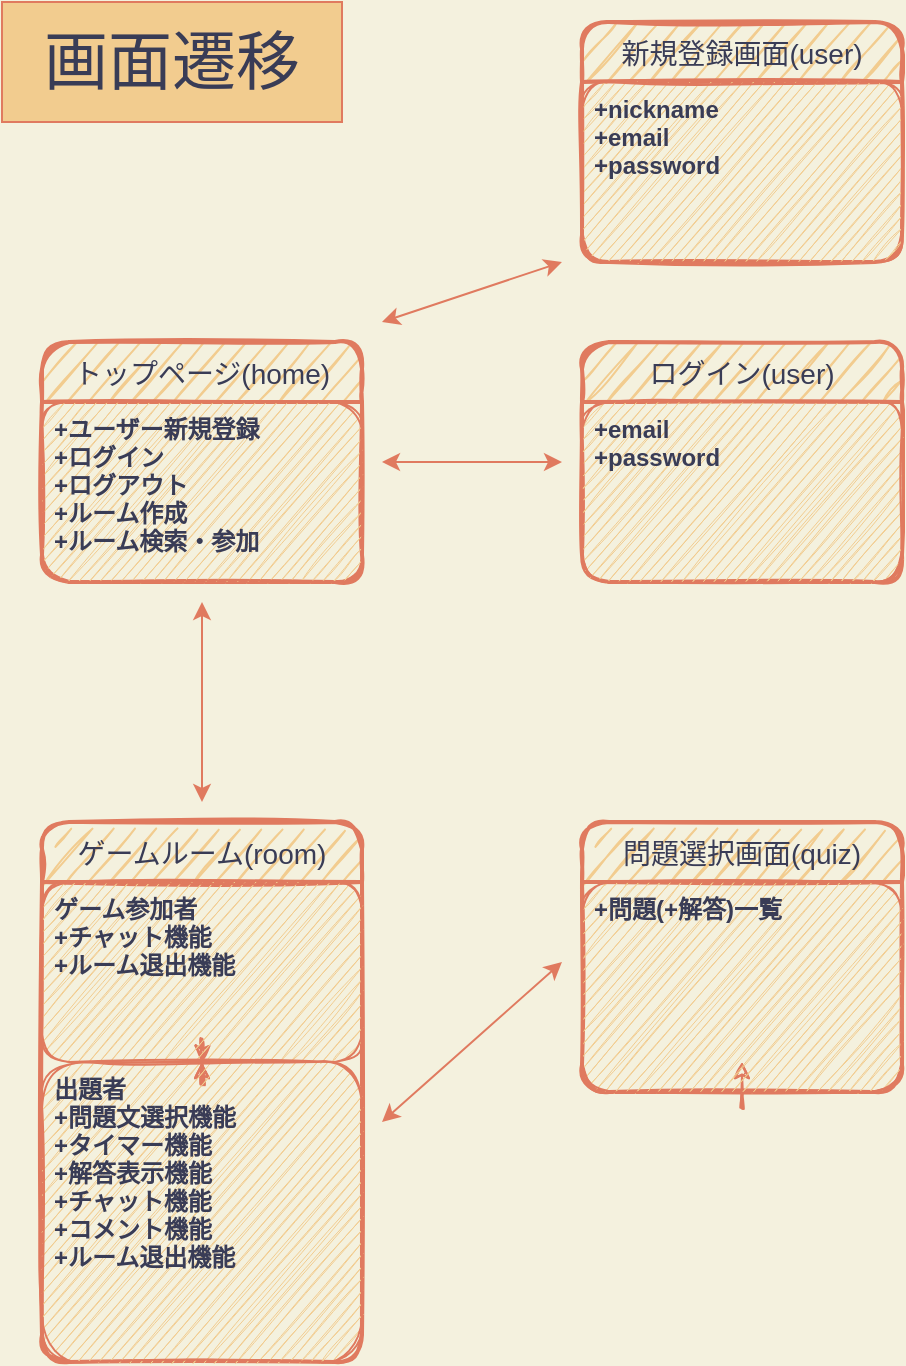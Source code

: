 <mxfile>
    <diagram id="Nym8Qn5ghsnVNFoGurln" name="ページ1">
        <mxGraphModel dx="967" dy="830" grid="1" gridSize="10" guides="1" tooltips="1" connect="1" arrows="1" fold="1" page="1" pageScale="1" pageWidth="827" pageHeight="1169" background="#F4F1DE" math="0" shadow="0">
            <root>
                <mxCell id="0"/>
                <mxCell id="1" parent="0"/>
                <mxCell id="37" value="トップページ(home)" style="swimlane;childLayout=stackLayout;horizontal=1;startSize=30;horizontalStack=0;fontSize=14;fontStyle=0;strokeWidth=2;resizeParent=0;resizeLast=1;shadow=0;dashed=0;align=center;rounded=1;sketch=1;fillColor=#F2CC8F;strokeColor=#E07A5F;fontColor=#393C56;" parent="1" vertex="1">
                    <mxGeometry x="50" y="200" width="160" height="120" as="geometry"/>
                </mxCell>
                <mxCell id="38" value="+ユーザー新規登録&#10;+ログイン&#10;+ログアウト&#10;+ルーム作成&#10;+ルーム検索・参加" style="align=left;spacingLeft=4;fontSize=12;verticalAlign=top;resizable=0;rotatable=0;part=1;fontStyle=1;rounded=1;sketch=1;fillColor=#F2CC8F;strokeColor=#E07A5F;fontColor=#393C56;" parent="37" vertex="1">
                    <mxGeometry y="30" width="160" height="90" as="geometry"/>
                </mxCell>
                <mxCell id="39" value="" style="align=left;spacingLeft=4;fontSize=12;verticalAlign=top;resizable=0;rotatable=0;part=1;fontStyle=1;rounded=1;sketch=1;fillColor=#F2CC8F;strokeColor=#E07A5F;fontColor=#393C56;" parent="37" vertex="1">
                    <mxGeometry y="120" width="160" as="geometry"/>
                </mxCell>
                <mxCell id="44" value="新規登録画面(user)" style="swimlane;childLayout=stackLayout;horizontal=1;startSize=30;horizontalStack=0;fontSize=14;fontStyle=0;strokeWidth=2;resizeParent=0;resizeLast=1;shadow=0;dashed=0;align=center;rounded=1;sketch=1;fillColor=#F2CC8F;strokeColor=#E07A5F;fontColor=#393C56;" parent="1" vertex="1">
                    <mxGeometry x="320" y="40" width="160" height="120" as="geometry"/>
                </mxCell>
                <mxCell id="45" value="+nickname&#10;+email&#10;+password" style="align=left;spacingLeft=4;fontSize=12;verticalAlign=top;resizable=0;rotatable=0;part=1;fontStyle=1;rounded=1;sketch=1;fillColor=#F2CC8F;strokeColor=#E07A5F;fontColor=#393C56;" parent="44" vertex="1">
                    <mxGeometry y="30" width="160" height="90" as="geometry"/>
                </mxCell>
                <mxCell id="46" value="" style="align=left;spacingLeft=4;fontSize=12;verticalAlign=top;resizable=0;rotatable=0;part=1;fontStyle=1;rounded=1;sketch=1;fillColor=#F2CC8F;strokeColor=#E07A5F;fontColor=#393C56;" parent="44" vertex="1">
                    <mxGeometry y="120" width="160" as="geometry"/>
                </mxCell>
                <mxCell id="47" value="ログイン(user)" style="swimlane;childLayout=stackLayout;horizontal=1;startSize=30;horizontalStack=0;fontSize=14;fontStyle=0;strokeWidth=2;resizeParent=0;resizeLast=1;shadow=0;dashed=0;align=center;rounded=1;sketch=1;fillColor=#F2CC8F;strokeColor=#E07A5F;fontColor=#393C56;" parent="1" vertex="1">
                    <mxGeometry x="320" y="200" width="160" height="120" as="geometry"/>
                </mxCell>
                <mxCell id="48" value="+email&#10;+password" style="align=left;spacingLeft=4;fontSize=12;verticalAlign=top;resizable=0;rotatable=0;part=1;fontStyle=1;rounded=1;sketch=1;fillColor=#F2CC8F;strokeColor=#E07A5F;fontColor=#393C56;" parent="47" vertex="1">
                    <mxGeometry y="30" width="160" height="90" as="geometry"/>
                </mxCell>
                <mxCell id="49" value="" style="align=left;spacingLeft=4;fontSize=12;verticalAlign=top;resizable=0;rotatable=0;part=1;fontStyle=1;rounded=1;sketch=1;fillColor=#F2CC8F;strokeColor=#E07A5F;fontColor=#393C56;" parent="47" vertex="1">
                    <mxGeometry y="120" width="160" as="geometry"/>
                </mxCell>
                <mxCell id="63" value="ゲームルーム(room)" style="swimlane;childLayout=stackLayout;horizontal=1;startSize=30;horizontalStack=0;fontSize=14;fontStyle=0;strokeWidth=2;resizeParent=0;resizeLast=1;shadow=0;dashed=0;align=center;rounded=1;sketch=1;fillColor=#F2CC8F;strokeColor=#E07A5F;fontColor=#393C56;" parent="1" vertex="1">
                    <mxGeometry x="50" y="440" width="160" height="270" as="geometry"/>
                </mxCell>
                <mxCell id="64" style="edgeStyle=orthogonalEdgeStyle;curved=1;rounded=1;sketch=1;orthogonalLoop=1;jettySize=auto;html=1;strokeColor=#E07A5F;fontColor=#393C56;labelBackgroundColor=#F4F1DE;" parent="63" source="66" edge="1">
                    <mxGeometry relative="1" as="geometry">
                        <mxPoint x="80" y="120" as="targetPoint"/>
                    </mxGeometry>
                </mxCell>
                <mxCell id="65" value="" style="edgeStyle=orthogonalEdgeStyle;curved=1;rounded=1;sketch=1;orthogonalLoop=1;jettySize=auto;html=1;strokeColor=#E07A5F;fontColor=#393C56;labelBackgroundColor=#F4F1DE;" parent="63" source="66" edge="1">
                    <mxGeometry relative="1" as="geometry">
                        <mxPoint x="80" y="120" as="targetPoint"/>
                    </mxGeometry>
                </mxCell>
                <mxCell id="67" value="" style="edgeStyle=orthogonalEdgeStyle;curved=1;rounded=1;sketch=1;orthogonalLoop=1;jettySize=auto;html=1;strokeColor=#E07A5F;fontColor=#393C56;labelBackgroundColor=#F4F1DE;" parent="63" target="66" edge="1">
                    <mxGeometry relative="1" as="geometry">
                        <mxPoint x="80" y="120" as="sourcePoint"/>
                    </mxGeometry>
                </mxCell>
                <mxCell id="68" value="" style="edgeStyle=orthogonalEdgeStyle;curved=1;rounded=1;sketch=1;orthogonalLoop=1;jettySize=auto;html=1;strokeColor=#E07A5F;fontColor=#393C56;labelBackgroundColor=#F4F1DE;" parent="63" target="66" edge="1">
                    <mxGeometry relative="1" as="geometry">
                        <mxPoint x="80" y="120" as="sourcePoint"/>
                    </mxGeometry>
                </mxCell>
                <mxCell id="66" value="ゲーム参加者&#10;+チャット機能&#10;+ルーム退出機能" style="align=left;spacingLeft=4;fontSize=12;verticalAlign=top;resizable=0;rotatable=0;part=1;fontStyle=1;rounded=1;sketch=1;fillColor=#F2CC8F;strokeColor=#E07A5F;fontColor=#393C56;" parent="63" vertex="1">
                    <mxGeometry y="30" width="160" height="90" as="geometry"/>
                </mxCell>
                <mxCell id="70" value="出題者&#10;+問題文選択機能&#10;+タイマー機能&#10;+解答表示機能&#10;+チャット機能&#10;+コメント機能&#10;+ルーム退出機能" style="align=left;spacingLeft=4;fontSize=12;verticalAlign=top;resizable=0;rotatable=0;part=1;fontStyle=1;rounded=1;sketch=1;fillColor=#F2CC8F;strokeColor=#E07A5F;fontColor=#393C56;" parent="63" vertex="1">
                    <mxGeometry y="120" width="160" height="150" as="geometry"/>
                </mxCell>
                <mxCell id="77" value="問題選択画面(quiz)" style="swimlane;childLayout=stackLayout;horizontal=1;startSize=30;horizontalStack=0;fontSize=14;fontStyle=0;strokeWidth=2;resizeParent=0;resizeLast=1;shadow=0;dashed=0;align=center;rounded=1;sketch=1;fillColor=#F2CC8F;strokeColor=#E07A5F;fontColor=#393C56;" parent="1" vertex="1">
                    <mxGeometry x="320" y="440" width="160" height="135" as="geometry"/>
                </mxCell>
                <mxCell id="78" style="edgeStyle=orthogonalEdgeStyle;curved=1;rounded=1;sketch=1;orthogonalLoop=1;jettySize=auto;html=1;strokeColor=#E07A5F;fontColor=#393C56;labelBackgroundColor=#F4F1DE;" parent="77" source="82" edge="1">
                    <mxGeometry relative="1" as="geometry">
                        <mxPoint x="80" y="120" as="targetPoint"/>
                    </mxGeometry>
                </mxCell>
                <mxCell id="79" value="" style="edgeStyle=orthogonalEdgeStyle;curved=1;rounded=1;sketch=1;orthogonalLoop=1;jettySize=auto;html=1;strokeColor=#E07A5F;fontColor=#393C56;labelBackgroundColor=#F4F1DE;" parent="77" source="82" edge="1">
                    <mxGeometry relative="1" as="geometry">
                        <mxPoint x="80" y="120" as="targetPoint"/>
                    </mxGeometry>
                </mxCell>
                <mxCell id="82" value="+問題(+解答)一覧&#10;" style="align=left;spacingLeft=4;fontSize=12;verticalAlign=top;resizable=0;rotatable=0;part=1;fontStyle=1;rounded=1;sketch=1;fillColor=#F2CC8F;strokeColor=#E07A5F;fontColor=#393C56;" parent="77" vertex="1">
                    <mxGeometry y="30" width="160" height="105" as="geometry"/>
                </mxCell>
                <mxCell id="93" value="&lt;font style=&quot;font-size: 32px&quot;&gt;画面遷移&lt;/font&gt;" style="rounded=0;whiteSpace=wrap;html=1;sketch=0;fillColor=#F2CC8F;strokeColor=#E07A5F;fontColor=#393C56;" parent="1" vertex="1">
                    <mxGeometry x="30" y="30" width="170" height="60" as="geometry"/>
                </mxCell>
                <mxCell id="94" value="" style="endArrow=classic;startArrow=classic;html=1;entryX=0.003;entryY=0.313;entryDx=0;entryDy=0;entryPerimeter=0;strokeColor=#E07A5F;fontColor=#393C56;labelBackgroundColor=#F4F1DE;" parent="1" edge="1">
                    <mxGeometry width="50" height="50" relative="1" as="geometry">
                        <mxPoint x="220" y="190" as="sourcePoint"/>
                        <mxPoint x="309.967" y="160.035" as="targetPoint"/>
                        <Array as="points"/>
                    </mxGeometry>
                </mxCell>
                <mxCell id="95" value="" style="endArrow=classic;startArrow=classic;html=1;strokeColor=#E07A5F;fontColor=#393C56;labelBackgroundColor=#F4F1DE;" parent="1" edge="1">
                    <mxGeometry width="50" height="50" relative="1" as="geometry">
                        <mxPoint x="220" y="260" as="sourcePoint"/>
                        <mxPoint x="310" y="260" as="targetPoint"/>
                    </mxGeometry>
                </mxCell>
                <mxCell id="96" value="" style="endArrow=classic;startArrow=classic;html=1;strokeColor=#E07A5F;fontColor=#393C56;labelBackgroundColor=#F4F1DE;" parent="1" edge="1">
                    <mxGeometry width="50" height="50" relative="1" as="geometry">
                        <mxPoint x="130" y="430" as="sourcePoint"/>
                        <mxPoint x="130" y="330" as="targetPoint"/>
                    </mxGeometry>
                </mxCell>
                <mxCell id="97" value="" style="endArrow=classic;startArrow=classic;html=1;fontColor=#393C56;strokeColor=#E07A5F;fillColor=#F2CC8F;labelBackgroundColor=#F4F1DE;" parent="1" edge="1">
                    <mxGeometry width="50" height="50" relative="1" as="geometry">
                        <mxPoint x="220" y="590" as="sourcePoint"/>
                        <mxPoint x="310" y="510" as="targetPoint"/>
                    </mxGeometry>
                </mxCell>
            </root>
        </mxGraphModel>
    </diagram>
</mxfile>